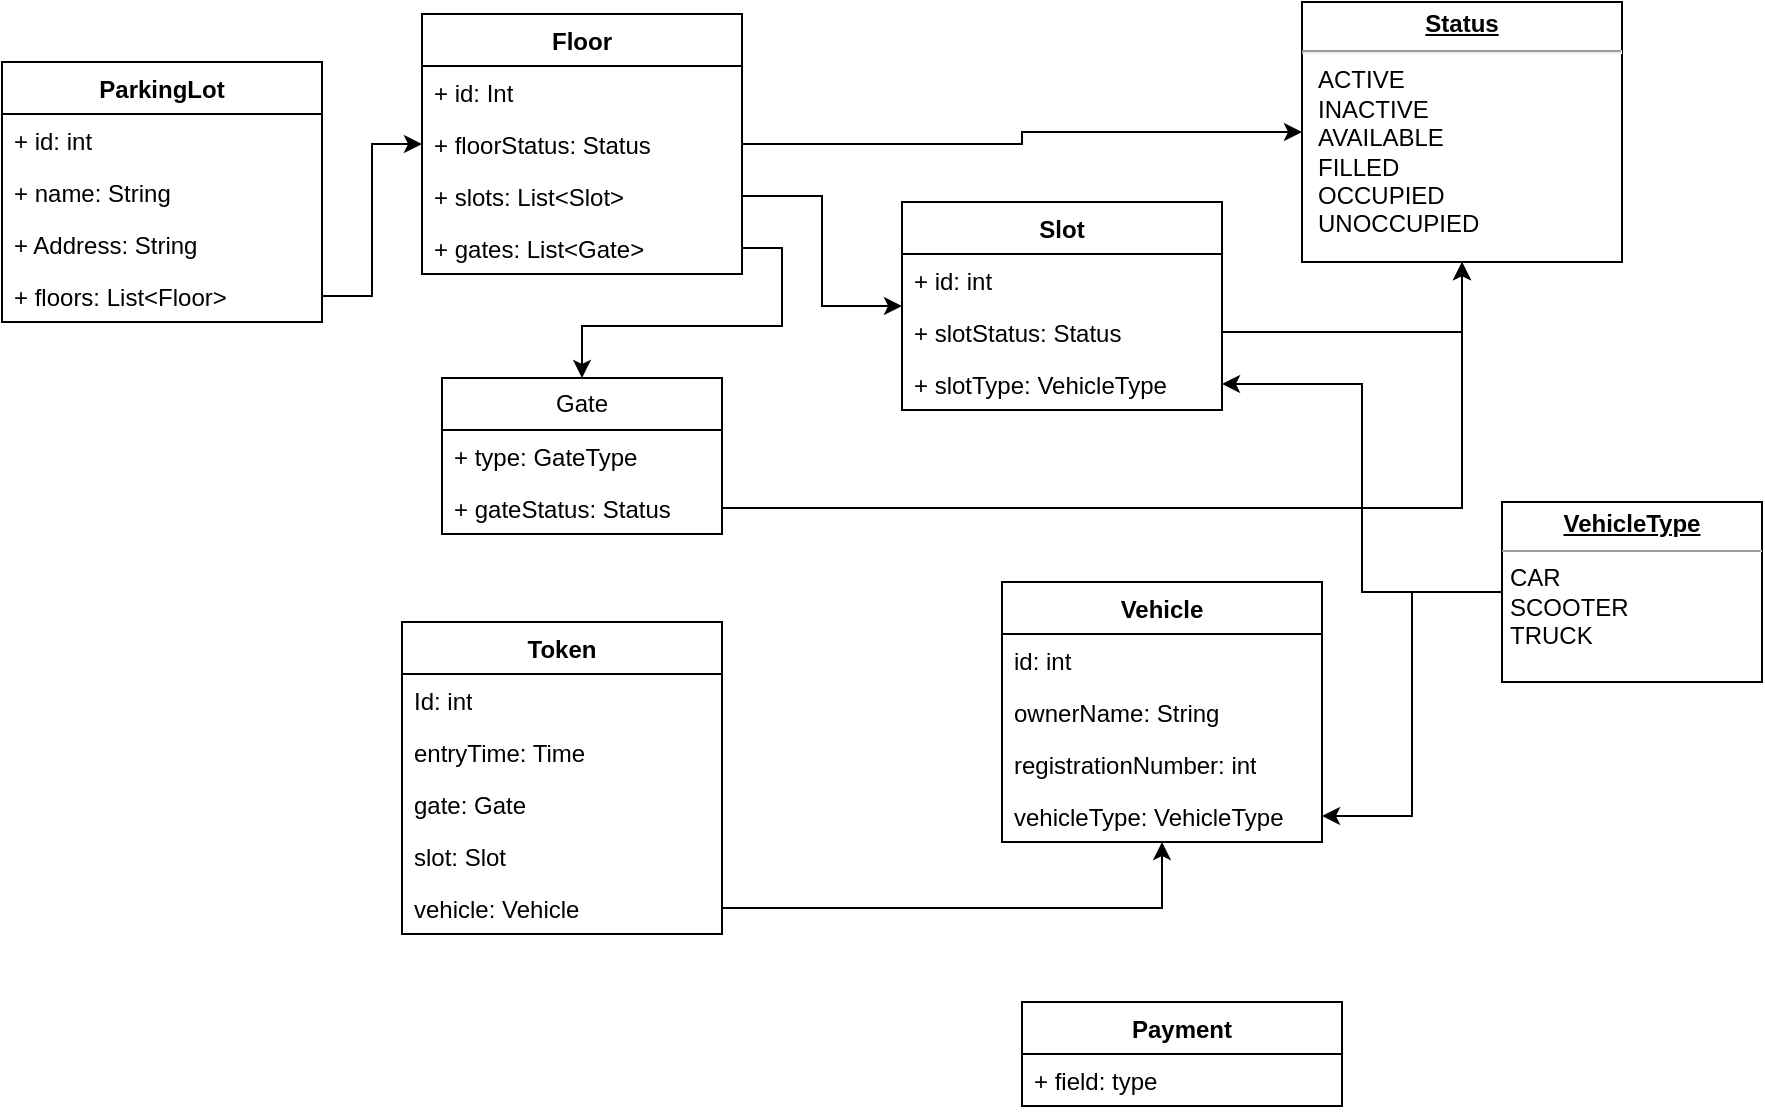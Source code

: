 <mxfile version="21.6.5" type="device">
  <diagram id="C5RBs43oDa-KdzZeNtuy" name="Page-1">
    <mxGraphModel dx="1434" dy="836" grid="1" gridSize="10" guides="1" tooltips="1" connect="1" arrows="1" fold="1" page="1" pageScale="1" pageWidth="827" pageHeight="1169" math="0" shadow="0">
      <root>
        <mxCell id="WIyWlLk6GJQsqaUBKTNV-0" />
        <mxCell id="WIyWlLk6GJQsqaUBKTNV-1" parent="WIyWlLk6GJQsqaUBKTNV-0" />
        <mxCell id="ge2ij_KiZ8x7wzrDCLul-0" value="Token" style="swimlane;fontStyle=1;align=center;verticalAlign=top;childLayout=stackLayout;horizontal=1;startSize=26;horizontalStack=0;resizeParent=1;resizeParentMax=0;resizeLast=0;collapsible=1;marginBottom=0;whiteSpace=wrap;html=1;" parent="WIyWlLk6GJQsqaUBKTNV-1" vertex="1">
          <mxGeometry x="220" y="330" width="160" height="156" as="geometry" />
        </mxCell>
        <mxCell id="ge2ij_KiZ8x7wzrDCLul-1" value="Id: int" style="text;strokeColor=none;fillColor=none;align=left;verticalAlign=top;spacingLeft=4;spacingRight=4;overflow=hidden;rotatable=0;points=[[0,0.5],[1,0.5]];portConstraint=eastwest;whiteSpace=wrap;html=1;" parent="ge2ij_KiZ8x7wzrDCLul-0" vertex="1">
          <mxGeometry y="26" width="160" height="26" as="geometry" />
        </mxCell>
        <mxCell id="ge2ij_KiZ8x7wzrDCLul-13" value="entryTime: Time" style="text;strokeColor=none;fillColor=none;align=left;verticalAlign=top;spacingLeft=4;spacingRight=4;overflow=hidden;rotatable=0;points=[[0,0.5],[1,0.5]];portConstraint=eastwest;whiteSpace=wrap;html=1;" parent="ge2ij_KiZ8x7wzrDCLul-0" vertex="1">
          <mxGeometry y="52" width="160" height="26" as="geometry" />
        </mxCell>
        <mxCell id="ge2ij_KiZ8x7wzrDCLul-12" value="gate: Gate" style="text;strokeColor=none;fillColor=none;align=left;verticalAlign=top;spacingLeft=4;spacingRight=4;overflow=hidden;rotatable=0;points=[[0,0.5],[1,0.5]];portConstraint=eastwest;whiteSpace=wrap;html=1;" parent="ge2ij_KiZ8x7wzrDCLul-0" vertex="1">
          <mxGeometry y="78" width="160" height="26" as="geometry" />
        </mxCell>
        <mxCell id="plaAhBCgg-PqJbRNBpTz-18" value="slot: Slot" style="text;strokeColor=none;fillColor=none;align=left;verticalAlign=top;spacingLeft=4;spacingRight=4;overflow=hidden;rotatable=0;points=[[0,0.5],[1,0.5]];portConstraint=eastwest;whiteSpace=wrap;html=1;" vertex="1" parent="ge2ij_KiZ8x7wzrDCLul-0">
          <mxGeometry y="104" width="160" height="26" as="geometry" />
        </mxCell>
        <mxCell id="ge2ij_KiZ8x7wzrDCLul-14" value="vehicle: Vehicle" style="text;strokeColor=none;fillColor=none;align=left;verticalAlign=top;spacingLeft=4;spacingRight=4;overflow=hidden;rotatable=0;points=[[0,0.5],[1,0.5]];portConstraint=eastwest;whiteSpace=wrap;html=1;" parent="ge2ij_KiZ8x7wzrDCLul-0" vertex="1">
          <mxGeometry y="130" width="160" height="26" as="geometry" />
        </mxCell>
        <mxCell id="ge2ij_KiZ8x7wzrDCLul-4" value="Vehicle" style="swimlane;fontStyle=1;align=center;verticalAlign=top;childLayout=stackLayout;horizontal=1;startSize=26;horizontalStack=0;resizeParent=1;resizeParentMax=0;resizeLast=0;collapsible=1;marginBottom=0;whiteSpace=wrap;html=1;" parent="WIyWlLk6GJQsqaUBKTNV-1" vertex="1">
          <mxGeometry x="520" y="310" width="160" height="130" as="geometry" />
        </mxCell>
        <mxCell id="ge2ij_KiZ8x7wzrDCLul-5" value="id: int" style="text;strokeColor=none;fillColor=none;align=left;verticalAlign=top;spacingLeft=4;spacingRight=4;overflow=hidden;rotatable=0;points=[[0,0.5],[1,0.5]];portConstraint=eastwest;whiteSpace=wrap;html=1;" parent="ge2ij_KiZ8x7wzrDCLul-4" vertex="1">
          <mxGeometry y="26" width="160" height="26" as="geometry" />
        </mxCell>
        <mxCell id="ge2ij_KiZ8x7wzrDCLul-15" value="ownerName: String" style="text;strokeColor=none;fillColor=none;align=left;verticalAlign=top;spacingLeft=4;spacingRight=4;overflow=hidden;rotatable=0;points=[[0,0.5],[1,0.5]];portConstraint=eastwest;whiteSpace=wrap;html=1;" parent="ge2ij_KiZ8x7wzrDCLul-4" vertex="1">
          <mxGeometry y="52" width="160" height="26" as="geometry" />
        </mxCell>
        <mxCell id="plaAhBCgg-PqJbRNBpTz-17" value="registrationNumber: int" style="text;strokeColor=none;fillColor=none;align=left;verticalAlign=top;spacingLeft=4;spacingRight=4;overflow=hidden;rotatable=0;points=[[0,0.5],[1,0.5]];portConstraint=eastwest;whiteSpace=wrap;html=1;" vertex="1" parent="ge2ij_KiZ8x7wzrDCLul-4">
          <mxGeometry y="78" width="160" height="26" as="geometry" />
        </mxCell>
        <mxCell id="ge2ij_KiZ8x7wzrDCLul-16" value="vehicleType: VehicleType" style="text;strokeColor=none;fillColor=none;align=left;verticalAlign=top;spacingLeft=4;spacingRight=4;overflow=hidden;rotatable=0;points=[[0,0.5],[1,0.5]];portConstraint=eastwest;whiteSpace=wrap;html=1;" parent="ge2ij_KiZ8x7wzrDCLul-4" vertex="1">
          <mxGeometry y="104" width="160" height="26" as="geometry" />
        </mxCell>
        <mxCell id="ge2ij_KiZ8x7wzrDCLul-8" value="Slot" style="swimlane;fontStyle=1;align=center;verticalAlign=top;childLayout=stackLayout;horizontal=1;startSize=26;horizontalStack=0;resizeParent=1;resizeParentMax=0;resizeLast=0;collapsible=1;marginBottom=0;whiteSpace=wrap;html=1;" parent="WIyWlLk6GJQsqaUBKTNV-1" vertex="1">
          <mxGeometry x="470" y="120" width="160" height="104" as="geometry" />
        </mxCell>
        <mxCell id="ge2ij_KiZ8x7wzrDCLul-9" value="+ id: int" style="text;strokeColor=none;fillColor=none;align=left;verticalAlign=top;spacingLeft=4;spacingRight=4;overflow=hidden;rotatable=0;points=[[0,0.5],[1,0.5]];portConstraint=eastwest;whiteSpace=wrap;html=1;" parent="ge2ij_KiZ8x7wzrDCLul-8" vertex="1">
          <mxGeometry y="26" width="160" height="26" as="geometry" />
        </mxCell>
        <mxCell id="yDoyEJvIPHB8MtglfAhH-13" value="+ slotStatus: Status" style="text;strokeColor=none;fillColor=none;align=left;verticalAlign=top;spacingLeft=4;spacingRight=4;overflow=hidden;rotatable=0;points=[[0,0.5],[1,0.5]];portConstraint=eastwest;whiteSpace=wrap;html=1;" parent="ge2ij_KiZ8x7wzrDCLul-8" vertex="1">
          <mxGeometry y="52" width="160" height="26" as="geometry" />
        </mxCell>
        <mxCell id="yDoyEJvIPHB8MtglfAhH-15" value="+ slotType: VehicleType" style="text;strokeColor=none;fillColor=none;align=left;verticalAlign=top;spacingLeft=4;spacingRight=4;overflow=hidden;rotatable=0;points=[[0,0.5],[1,0.5]];portConstraint=eastwest;whiteSpace=wrap;html=1;" parent="ge2ij_KiZ8x7wzrDCLul-8" vertex="1">
          <mxGeometry y="78" width="160" height="26" as="geometry" />
        </mxCell>
        <mxCell id="ge2ij_KiZ8x7wzrDCLul-18" value="ParkingLot" style="swimlane;fontStyle=1;align=center;verticalAlign=top;childLayout=stackLayout;horizontal=1;startSize=26;horizontalStack=0;resizeParent=1;resizeParentMax=0;resizeLast=0;collapsible=1;marginBottom=0;whiteSpace=wrap;html=1;" parent="WIyWlLk6GJQsqaUBKTNV-1" vertex="1">
          <mxGeometry x="20" y="50" width="160" height="130" as="geometry" />
        </mxCell>
        <mxCell id="ge2ij_KiZ8x7wzrDCLul-26" value="+ id: int&amp;nbsp;" style="text;strokeColor=none;fillColor=none;align=left;verticalAlign=top;spacingLeft=4;spacingRight=4;overflow=hidden;rotatable=0;points=[[0,0.5],[1,0.5]];portConstraint=eastwest;whiteSpace=wrap;html=1;" parent="ge2ij_KiZ8x7wzrDCLul-18" vertex="1">
          <mxGeometry y="26" width="160" height="26" as="geometry" />
        </mxCell>
        <mxCell id="yDoyEJvIPHB8MtglfAhH-0" value="+ name: String" style="text;strokeColor=none;fillColor=none;align=left;verticalAlign=top;spacingLeft=4;spacingRight=4;overflow=hidden;rotatable=0;points=[[0,0.5],[1,0.5]];portConstraint=eastwest;whiteSpace=wrap;html=1;" parent="ge2ij_KiZ8x7wzrDCLul-18" vertex="1">
          <mxGeometry y="52" width="160" height="26" as="geometry" />
        </mxCell>
        <mxCell id="yDoyEJvIPHB8MtglfAhH-1" value="+ Address: String" style="text;strokeColor=none;fillColor=none;align=left;verticalAlign=top;spacingLeft=4;spacingRight=4;overflow=hidden;rotatable=0;points=[[0,0.5],[1,0.5]];portConstraint=eastwest;whiteSpace=wrap;html=1;" parent="ge2ij_KiZ8x7wzrDCLul-18" vertex="1">
          <mxGeometry y="78" width="160" height="26" as="geometry" />
        </mxCell>
        <mxCell id="ge2ij_KiZ8x7wzrDCLul-19" value="+ floors: List&amp;lt;Floor&amp;gt;&amp;nbsp;" style="text;strokeColor=none;fillColor=none;align=left;verticalAlign=top;spacingLeft=4;spacingRight=4;overflow=hidden;rotatable=0;points=[[0,0.5],[1,0.5]];portConstraint=eastwest;whiteSpace=wrap;html=1;" parent="ge2ij_KiZ8x7wzrDCLul-18" vertex="1">
          <mxGeometry y="104" width="160" height="26" as="geometry" />
        </mxCell>
        <mxCell id="ge2ij_KiZ8x7wzrDCLul-22" value="Payment" style="swimlane;fontStyle=1;align=center;verticalAlign=top;childLayout=stackLayout;horizontal=1;startSize=26;horizontalStack=0;resizeParent=1;resizeParentMax=0;resizeLast=0;collapsible=1;marginBottom=0;whiteSpace=wrap;html=1;" parent="WIyWlLk6GJQsqaUBKTNV-1" vertex="1">
          <mxGeometry x="530" y="520" width="160" height="52" as="geometry" />
        </mxCell>
        <mxCell id="ge2ij_KiZ8x7wzrDCLul-23" value="+ field: type" style="text;strokeColor=none;fillColor=none;align=left;verticalAlign=top;spacingLeft=4;spacingRight=4;overflow=hidden;rotatable=0;points=[[0,0.5],[1,0.5]];portConstraint=eastwest;whiteSpace=wrap;html=1;" parent="ge2ij_KiZ8x7wzrDCLul-22" vertex="1">
          <mxGeometry y="26" width="160" height="26" as="geometry" />
        </mxCell>
        <mxCell id="yDoyEJvIPHB8MtglfAhH-2" value="Floor" style="swimlane;fontStyle=1;align=center;verticalAlign=top;childLayout=stackLayout;horizontal=1;startSize=26;horizontalStack=0;resizeParent=1;resizeParentMax=0;resizeLast=0;collapsible=1;marginBottom=0;whiteSpace=wrap;html=1;" parent="WIyWlLk6GJQsqaUBKTNV-1" vertex="1">
          <mxGeometry x="230" y="26" width="160" height="130" as="geometry" />
        </mxCell>
        <mxCell id="yDoyEJvIPHB8MtglfAhH-3" value="+ id: Int" style="text;strokeColor=none;fillColor=none;align=left;verticalAlign=top;spacingLeft=4;spacingRight=4;overflow=hidden;rotatable=0;points=[[0,0.5],[1,0.5]];portConstraint=eastwest;whiteSpace=wrap;html=1;" parent="yDoyEJvIPHB8MtglfAhH-2" vertex="1">
          <mxGeometry y="26" width="160" height="26" as="geometry" />
        </mxCell>
        <mxCell id="yDoyEJvIPHB8MtglfAhH-8" value="+ floorStatus: Status" style="text;strokeColor=none;fillColor=none;align=left;verticalAlign=top;spacingLeft=4;spacingRight=4;overflow=hidden;rotatable=0;points=[[0,0.5],[1,0.5]];portConstraint=eastwest;whiteSpace=wrap;html=1;" parent="yDoyEJvIPHB8MtglfAhH-2" vertex="1">
          <mxGeometry y="52" width="160" height="26" as="geometry" />
        </mxCell>
        <mxCell id="yDoyEJvIPHB8MtglfAhH-6" value="+ slots: List&amp;lt;Slot&amp;gt;" style="text;strokeColor=none;fillColor=none;align=left;verticalAlign=top;spacingLeft=4;spacingRight=4;overflow=hidden;rotatable=0;points=[[0,0.5],[1,0.5]];portConstraint=eastwest;whiteSpace=wrap;html=1;" parent="yDoyEJvIPHB8MtglfAhH-2" vertex="1">
          <mxGeometry y="78" width="160" height="26" as="geometry" />
        </mxCell>
        <mxCell id="yDoyEJvIPHB8MtglfAhH-7" value="+ gates: List&amp;lt;Gate&amp;gt;&amp;nbsp;" style="text;strokeColor=none;fillColor=none;align=left;verticalAlign=top;spacingLeft=4;spacingRight=4;overflow=hidden;rotatable=0;points=[[0,0.5],[1,0.5]];portConstraint=eastwest;whiteSpace=wrap;html=1;" parent="yDoyEJvIPHB8MtglfAhH-2" vertex="1">
          <mxGeometry y="104" width="160" height="26" as="geometry" />
        </mxCell>
        <mxCell id="yDoyEJvIPHB8MtglfAhH-11" style="edgeStyle=orthogonalEdgeStyle;rounded=0;orthogonalLoop=1;jettySize=auto;html=1;exitX=0;exitY=0.5;exitDx=0;exitDy=0;" parent="WIyWlLk6GJQsqaUBKTNV-1" source="yDoyEJvIPHB8MtglfAhH-10" target="ge2ij_KiZ8x7wzrDCLul-16" edge="1">
          <mxGeometry relative="1" as="geometry" />
        </mxCell>
        <mxCell id="yDoyEJvIPHB8MtglfAhH-17" style="edgeStyle=orthogonalEdgeStyle;rounded=0;orthogonalLoop=1;jettySize=auto;html=1;exitX=0;exitY=0.5;exitDx=0;exitDy=0;" parent="WIyWlLk6GJQsqaUBKTNV-1" source="yDoyEJvIPHB8MtglfAhH-10" target="yDoyEJvIPHB8MtglfAhH-15" edge="1">
          <mxGeometry relative="1" as="geometry" />
        </mxCell>
        <mxCell id="yDoyEJvIPHB8MtglfAhH-10" value="&lt;p style=&quot;margin:0px;margin-top:4px;text-align:center;&quot;&gt;&lt;b&gt;&lt;u&gt;VehicleType&lt;/u&gt;&lt;/b&gt;&lt;/p&gt;&lt;hr size=&quot;1&quot;&gt;&lt;p style=&quot;margin:0px;margin-left:4px;&quot;&gt;CAR&lt;/p&gt;&lt;p style=&quot;margin:0px;margin-left:4px;&quot;&gt;SCOOTER&lt;br&gt;TRUCK&lt;/p&gt;" style="verticalAlign=top;align=left;overflow=fill;fontSize=12;fontFamily=Helvetica;html=1;whiteSpace=wrap;" parent="WIyWlLk6GJQsqaUBKTNV-1" vertex="1">
          <mxGeometry x="770" y="270" width="130" height="90" as="geometry" />
        </mxCell>
        <mxCell id="plaAhBCgg-PqJbRNBpTz-0" style="edgeStyle=orthogonalEdgeStyle;rounded=0;orthogonalLoop=1;jettySize=auto;html=1;exitX=1;exitY=0.5;exitDx=0;exitDy=0;" edge="1" parent="WIyWlLk6GJQsqaUBKTNV-1" source="ge2ij_KiZ8x7wzrDCLul-19" target="yDoyEJvIPHB8MtglfAhH-2">
          <mxGeometry relative="1" as="geometry" />
        </mxCell>
        <mxCell id="plaAhBCgg-PqJbRNBpTz-5" value="&lt;p style=&quot;margin:0px;margin-top:4px;text-align:center;text-decoration:underline;&quot;&gt;&lt;b&gt;Status&lt;/b&gt;&lt;/p&gt;&lt;hr&gt;&lt;p style=&quot;margin:0px;margin-left:8px;&quot;&gt;ACTIVE&lt;/p&gt;&lt;p style=&quot;margin:0px;margin-left:8px;&quot;&gt;INACTIVE&lt;/p&gt;&lt;p style=&quot;margin:0px;margin-left:8px;&quot;&gt;AVAILABLE&lt;/p&gt;&lt;p style=&quot;margin:0px;margin-left:8px;&quot;&gt;FILLED&lt;/p&gt;&lt;p style=&quot;margin:0px;margin-left:8px;&quot;&gt;OCCUPIED&lt;/p&gt;&lt;p style=&quot;margin:0px;margin-left:8px;&quot;&gt;UNOCCUPIED&lt;/p&gt;" style="verticalAlign=top;align=left;overflow=fill;fontSize=12;fontFamily=Helvetica;html=1;whiteSpace=wrap;" vertex="1" parent="WIyWlLk6GJQsqaUBKTNV-1">
          <mxGeometry x="670" y="20" width="160" height="130" as="geometry" />
        </mxCell>
        <mxCell id="plaAhBCgg-PqJbRNBpTz-6" style="edgeStyle=orthogonalEdgeStyle;rounded=0;orthogonalLoop=1;jettySize=auto;html=1;exitX=1;exitY=0.5;exitDx=0;exitDy=0;" edge="1" parent="WIyWlLk6GJQsqaUBKTNV-1" source="yDoyEJvIPHB8MtglfAhH-8" target="plaAhBCgg-PqJbRNBpTz-5">
          <mxGeometry relative="1" as="geometry" />
        </mxCell>
        <mxCell id="plaAhBCgg-PqJbRNBpTz-7" style="edgeStyle=orthogonalEdgeStyle;rounded=0;orthogonalLoop=1;jettySize=auto;html=1;exitX=1;exitY=0.5;exitDx=0;exitDy=0;" edge="1" parent="WIyWlLk6GJQsqaUBKTNV-1" source="yDoyEJvIPHB8MtglfAhH-6" target="ge2ij_KiZ8x7wzrDCLul-8">
          <mxGeometry relative="1" as="geometry" />
        </mxCell>
        <mxCell id="plaAhBCgg-PqJbRNBpTz-9" value="Gate" style="swimlane;fontStyle=0;childLayout=stackLayout;horizontal=1;startSize=26;fillColor=none;horizontalStack=0;resizeParent=1;resizeParentMax=0;resizeLast=0;collapsible=1;marginBottom=0;whiteSpace=wrap;html=1;" vertex="1" parent="WIyWlLk6GJQsqaUBKTNV-1">
          <mxGeometry x="240" y="208" width="140" height="78" as="geometry" />
        </mxCell>
        <mxCell id="plaAhBCgg-PqJbRNBpTz-10" value="+ type: GateType" style="text;strokeColor=none;fillColor=none;align=left;verticalAlign=top;spacingLeft=4;spacingRight=4;overflow=hidden;rotatable=0;points=[[0,0.5],[1,0.5]];portConstraint=eastwest;whiteSpace=wrap;html=1;" vertex="1" parent="plaAhBCgg-PqJbRNBpTz-9">
          <mxGeometry y="26" width="140" height="26" as="geometry" />
        </mxCell>
        <mxCell id="plaAhBCgg-PqJbRNBpTz-11" value="+ gateStatus: Status" style="text;strokeColor=none;fillColor=none;align=left;verticalAlign=top;spacingLeft=4;spacingRight=4;overflow=hidden;rotatable=0;points=[[0,0.5],[1,0.5]];portConstraint=eastwest;whiteSpace=wrap;html=1;" vertex="1" parent="plaAhBCgg-PqJbRNBpTz-9">
          <mxGeometry y="52" width="140" height="26" as="geometry" />
        </mxCell>
        <mxCell id="plaAhBCgg-PqJbRNBpTz-13" style="edgeStyle=orthogonalEdgeStyle;rounded=0;orthogonalLoop=1;jettySize=auto;html=1;exitX=1;exitY=0.5;exitDx=0;exitDy=0;" edge="1" parent="WIyWlLk6GJQsqaUBKTNV-1" source="yDoyEJvIPHB8MtglfAhH-7" target="plaAhBCgg-PqJbRNBpTz-9">
          <mxGeometry relative="1" as="geometry" />
        </mxCell>
        <mxCell id="plaAhBCgg-PqJbRNBpTz-14" style="edgeStyle=orthogonalEdgeStyle;rounded=0;orthogonalLoop=1;jettySize=auto;html=1;exitX=1;exitY=0.5;exitDx=0;exitDy=0;" edge="1" parent="WIyWlLk6GJQsqaUBKTNV-1" source="plaAhBCgg-PqJbRNBpTz-11" target="plaAhBCgg-PqJbRNBpTz-5">
          <mxGeometry relative="1" as="geometry" />
        </mxCell>
        <mxCell id="plaAhBCgg-PqJbRNBpTz-16" style="edgeStyle=orthogonalEdgeStyle;rounded=0;orthogonalLoop=1;jettySize=auto;html=1;exitX=1;exitY=0.5;exitDx=0;exitDy=0;" edge="1" parent="WIyWlLk6GJQsqaUBKTNV-1" source="yDoyEJvIPHB8MtglfAhH-13" target="plaAhBCgg-PqJbRNBpTz-5">
          <mxGeometry relative="1" as="geometry" />
        </mxCell>
        <mxCell id="plaAhBCgg-PqJbRNBpTz-19" style="edgeStyle=orthogonalEdgeStyle;rounded=0;orthogonalLoop=1;jettySize=auto;html=1;" edge="1" parent="WIyWlLk6GJQsqaUBKTNV-1" source="ge2ij_KiZ8x7wzrDCLul-14" target="ge2ij_KiZ8x7wzrDCLul-4">
          <mxGeometry relative="1" as="geometry" />
        </mxCell>
      </root>
    </mxGraphModel>
  </diagram>
</mxfile>
